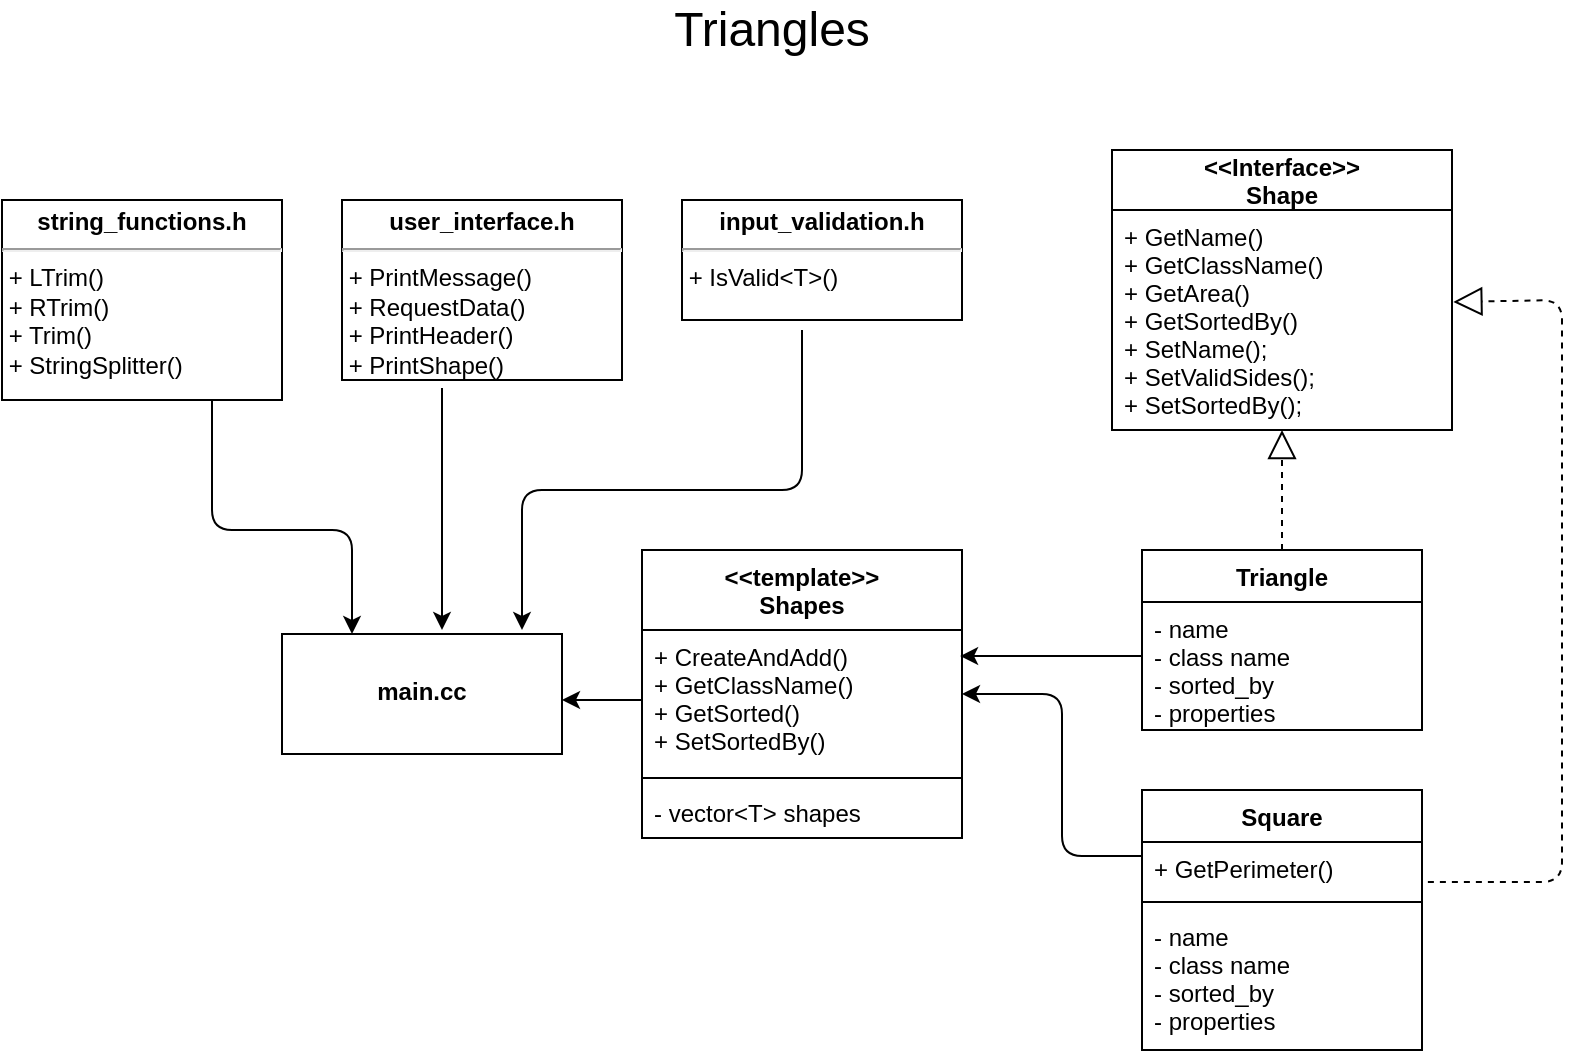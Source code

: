 <mxfile version="13.10.4" type="device"><diagram id="fqArn9tHnKa6gkgeqvPr" name="Page-1"><mxGraphModel dx="1422" dy="762" grid="1" gridSize="10" guides="1" tooltips="1" connect="1" arrows="1" fold="1" page="1" pageScale="1" pageWidth="850" pageHeight="1100" math="0" shadow="0"><root><mxCell id="0"/><mxCell id="1" parent="0"/><mxCell id="iPUSJtCfWhJ6ScYH9Cvl-1" value="&lt;font style=&quot;font-size: 24px&quot;&gt;Triangles&lt;/font&gt;" style="text;html=1;strokeColor=none;fillColor=none;align=center;verticalAlign=middle;whiteSpace=wrap;rounded=0;" parent="1" vertex="1"><mxGeometry x="405" y="70" width="40" height="20" as="geometry"/></mxCell><mxCell id="iPUSJtCfWhJ6ScYH9Cvl-6" value="Triangle" style="swimlane;fontStyle=1;childLayout=stackLayout;horizontal=1;startSize=26;fillColor=none;horizontalStack=0;resizeParent=1;resizeParentMax=0;resizeLast=0;collapsible=1;marginBottom=0;" parent="1" vertex="1"><mxGeometry x="610" y="340" width="140" height="90" as="geometry"/></mxCell><mxCell id="iPUSJtCfWhJ6ScYH9Cvl-7" value="- name&#10;- class name&#10;- sorted_by&#10;- properties" style="text;strokeColor=none;fillColor=none;align=left;verticalAlign=top;spacingLeft=4;spacingRight=4;overflow=hidden;rotatable=0;points=[[0,0.5],[1,0.5]];portConstraint=eastwest;" parent="iPUSJtCfWhJ6ScYH9Cvl-6" vertex="1"><mxGeometry y="26" width="140" height="64" as="geometry"/></mxCell><mxCell id="iPUSJtCfWhJ6ScYH9Cvl-10" value="" style="endArrow=block;dashed=1;endFill=0;endSize=12;html=1;exitX=0.5;exitY=0;exitDx=0;exitDy=0;" parent="1" source="iPUSJtCfWhJ6ScYH9Cvl-6" edge="1"><mxGeometry width="160" relative="1" as="geometry"><mxPoint x="340" y="380" as="sourcePoint"/><mxPoint x="680" y="280" as="targetPoint"/></mxGeometry></mxCell><mxCell id="iPUSJtCfWhJ6ScYH9Cvl-11" value="&lt;&lt;template&gt;&gt;&#10;Shapes" style="swimlane;fontStyle=1;align=center;verticalAlign=top;childLayout=stackLayout;horizontal=1;startSize=40;horizontalStack=0;resizeParent=1;resizeParentMax=0;resizeLast=0;collapsible=1;marginBottom=0;" parent="1" vertex="1"><mxGeometry x="360" y="340" width="160" height="144" as="geometry"/></mxCell><mxCell id="iPUSJtCfWhJ6ScYH9Cvl-12" value="+ CreateAndAdd()&#10;+ GetClassName()&#10;+ GetSorted()&#10;+ SetSortedBy()" style="text;strokeColor=none;fillColor=none;align=left;verticalAlign=top;spacingLeft=4;spacingRight=4;overflow=hidden;rotatable=0;points=[[0,0.5],[1,0.5]];portConstraint=eastwest;" parent="iPUSJtCfWhJ6ScYH9Cvl-11" vertex="1"><mxGeometry y="40" width="160" height="70" as="geometry"/></mxCell><mxCell id="iPUSJtCfWhJ6ScYH9Cvl-13" value="" style="line;strokeWidth=1;fillColor=none;align=left;verticalAlign=middle;spacingTop=-1;spacingLeft=3;spacingRight=3;rotatable=0;labelPosition=right;points=[];portConstraint=eastwest;" parent="iPUSJtCfWhJ6ScYH9Cvl-11" vertex="1"><mxGeometry y="110" width="160" height="8" as="geometry"/></mxCell><mxCell id="iPUSJtCfWhJ6ScYH9Cvl-14" value="- vector&lt;T&gt; shapes&#10;" style="text;strokeColor=none;fillColor=none;align=left;verticalAlign=top;spacingLeft=4;spacingRight=4;overflow=hidden;rotatable=0;points=[[0,0.5],[1,0.5]];portConstraint=eastwest;" parent="iPUSJtCfWhJ6ScYH9Cvl-11" vertex="1"><mxGeometry y="118" width="160" height="26" as="geometry"/></mxCell><mxCell id="iPUSJtCfWhJ6ScYH9Cvl-19" value="" style="endArrow=block;dashed=1;endFill=0;endSize=12;html=1;entryX=1.004;entryY=0.418;entryDx=0;entryDy=0;entryPerimeter=0;exitX=1.021;exitY=0.769;exitDx=0;exitDy=0;exitPerimeter=0;" parent="1" source="VE6An1rYoV8fUdOskHmc-2" target="o7RSR543y5WHJrxcamXd-2" edge="1"><mxGeometry width="160" relative="1" as="geometry"><mxPoint x="766" y="506" as="sourcePoint"/><mxPoint x="760" y="214.727" as="targetPoint"/><Array as="points"><mxPoint x="820" y="506"/><mxPoint x="820" y="320"/><mxPoint x="820" y="215"/></Array></mxGeometry></mxCell><mxCell id="iPUSJtCfWhJ6ScYH9Cvl-20" value="" style="endArrow=classic;;html=1;" parent="1" edge="1"><mxGeometry width="50" height="50" relative="1" as="geometry"><mxPoint x="610" y="493" as="sourcePoint"/><mxPoint x="520" y="412" as="targetPoint"/><Array as="points"><mxPoint x="570" y="493"/><mxPoint x="570" y="412"/></Array></mxGeometry></mxCell><mxCell id="iPUSJtCfWhJ6ScYH9Cvl-21" value="" style="endArrow=classic;html=1;entryX=0.994;entryY=0.808;entryDx=0;entryDy=0;exitX=0;exitY=0.038;exitDx=0;exitDy=0;exitPerimeter=0;entryPerimeter=0;sketch=0;" parent="1" edge="1"><mxGeometry width="50" height="50" relative="1" as="geometry"><mxPoint x="610" y="392.988" as="sourcePoint"/><mxPoint x="519.04" y="393.008" as="targetPoint"/></mxGeometry></mxCell><mxCell id="o7RSR543y5WHJrxcamXd-1" value="&lt;&lt;Interface&gt;&gt;&#10;Shape" style="swimlane;fontStyle=1;childLayout=stackLayout;horizontal=1;startSize=30;fillColor=none;horizontalStack=0;resizeParent=1;resizeParentMax=0;resizeLast=0;collapsible=1;marginBottom=0;" parent="1" vertex="1"><mxGeometry x="595" y="140" width="170" height="140" as="geometry"/></mxCell><mxCell id="o7RSR543y5WHJrxcamXd-2" value="+ GetName()&#10;+ GetClassName()&#10;+ GetArea()&#10;+ GetSortedBy() &#10;+ SetName();&#10;+ SetValidSides();&#10;+ SetSortedBy();" style="text;strokeColor=none;fillColor=none;align=left;verticalAlign=top;spacingLeft=4;spacingRight=4;overflow=hidden;rotatable=0;points=[[0,0.5],[1,0.5]];portConstraint=eastwest;" parent="o7RSR543y5WHJrxcamXd-1" vertex="1"><mxGeometry y="30" width="170" height="110" as="geometry"/></mxCell><mxCell id="o7RSR543y5WHJrxcamXd-6" value="&lt;p style=&quot;margin: 0px ; margin-top: 4px ; text-align: center&quot;&gt;&lt;b&gt;input_validation.h&lt;/b&gt;&lt;/p&gt;&lt;hr&gt;&amp;nbsp;+ IsValid&amp;lt;T&amp;gt;()" style="verticalAlign=top;align=left;overflow=fill;fontSize=12;fontFamily=Helvetica;html=1;" parent="1" vertex="1"><mxGeometry x="380" y="165" width="140" height="60" as="geometry"/></mxCell><mxCell id="o7RSR543y5WHJrxcamXd-7" value="&lt;p style=&quot;margin: 0px ; margin-top: 4px ; text-align: center&quot;&gt;&lt;b&gt;user_interface.h&lt;/b&gt;&lt;/p&gt;&lt;hr&gt;&amp;nbsp;+ PrintMessage()&lt;br&gt;&amp;nbsp;+ RequestData()&lt;br&gt;&amp;nbsp;+ PrintHeader()&lt;br&gt;&amp;nbsp;+ PrintShape()" style="verticalAlign=top;align=left;overflow=fill;fontSize=12;fontFamily=Helvetica;html=1;" parent="1" vertex="1"><mxGeometry x="210" y="165" width="140" height="90" as="geometry"/></mxCell><mxCell id="o7RSR543y5WHJrxcamXd-8" value="&lt;p style=&quot;margin: 0px ; margin-top: 4px ; text-align: center&quot;&gt;&lt;b&gt;string_functions.h&lt;/b&gt;&lt;/p&gt;&lt;hr&gt;&amp;nbsp;+ LTrim()&lt;br&gt;&amp;nbsp;+ RTrim()&lt;br&gt;&amp;nbsp;+ Trim()&lt;br&gt;&amp;nbsp;+ StringSplitter()" style="verticalAlign=top;align=left;overflow=fill;fontSize=12;fontFamily=Helvetica;html=1;" parent="1" vertex="1"><mxGeometry x="40" y="165" width="140" height="100" as="geometry"/></mxCell><mxCell id="o7RSR543y5WHJrxcamXd-9" value="&lt;p style=&quot;margin: 0px ; margin-top: 4px ; text-align: center&quot;&gt;&lt;b&gt;&lt;br&gt;&lt;/b&gt;&lt;/p&gt;&lt;p style=&quot;margin: 0px ; margin-top: 4px ; text-align: center&quot;&gt;&lt;b&gt;main.cc&lt;/b&gt;&lt;/p&gt;" style="verticalAlign=top;align=left;overflow=fill;fontSize=12;fontFamily=Helvetica;html=1;" parent="1" vertex="1"><mxGeometry x="180" y="382" width="140" height="60" as="geometry"/></mxCell><mxCell id="o7RSR543y5WHJrxcamXd-12" value="" style="endArrow=classic;html=1;" parent="1" edge="1"><mxGeometry width="50" height="50" relative="1" as="geometry"><mxPoint x="440" y="230" as="sourcePoint"/><mxPoint x="300" y="380" as="targetPoint"/><Array as="points"><mxPoint x="440" y="310"/><mxPoint x="300" y="310"/></Array></mxGeometry></mxCell><mxCell id="o7RSR543y5WHJrxcamXd-14" value="" style="endArrow=classic;html=1;" parent="1" edge="1"><mxGeometry width="50" height="50" relative="1" as="geometry"><mxPoint x="260" y="259" as="sourcePoint"/><mxPoint x="260" y="380" as="targetPoint"/></mxGeometry></mxCell><mxCell id="o7RSR543y5WHJrxcamXd-15" value="" style="endArrow=classic;html=1;entryX=0.25;entryY=0;entryDx=0;entryDy=0;exitX=0.75;exitY=1;exitDx=0;exitDy=0;" parent="1" source="o7RSR543y5WHJrxcamXd-8" target="o7RSR543y5WHJrxcamXd-9" edge="1"><mxGeometry width="50" height="50" relative="1" as="geometry"><mxPoint x="150" y="360" as="sourcePoint"/><mxPoint x="200" y="310" as="targetPoint"/><Array as="points"><mxPoint x="145" y="330"/><mxPoint x="215" y="330"/></Array></mxGeometry></mxCell><mxCell id="o7RSR543y5WHJrxcamXd-16" value="" style="endArrow=classic;html=1;exitX=0;exitY=0.5;exitDx=0;exitDy=0;" parent="1" source="iPUSJtCfWhJ6ScYH9Cvl-12" edge="1"><mxGeometry width="50" height="50" relative="1" as="geometry"><mxPoint x="90" y="450" as="sourcePoint"/><mxPoint x="320" y="415" as="targetPoint"/></mxGeometry></mxCell><mxCell id="VE6An1rYoV8fUdOskHmc-1" value="Square" style="swimlane;fontStyle=1;align=center;verticalAlign=top;childLayout=stackLayout;horizontal=1;startSize=26;horizontalStack=0;resizeParent=1;resizeParentMax=0;resizeLast=0;collapsible=1;marginBottom=0;" vertex="1" parent="1"><mxGeometry x="610" y="460" width="140" height="130" as="geometry"/></mxCell><mxCell id="VE6An1rYoV8fUdOskHmc-2" value="+ GetPerimeter()" style="text;strokeColor=none;fillColor=none;align=left;verticalAlign=top;spacingLeft=4;spacingRight=4;overflow=hidden;rotatable=0;points=[[0,0.5],[1,0.5]];portConstraint=eastwest;" vertex="1" parent="VE6An1rYoV8fUdOskHmc-1"><mxGeometry y="26" width="140" height="26" as="geometry"/></mxCell><mxCell id="VE6An1rYoV8fUdOskHmc-3" value="" style="line;strokeWidth=1;fillColor=none;align=left;verticalAlign=middle;spacingTop=-1;spacingLeft=3;spacingRight=3;rotatable=0;labelPosition=right;points=[];portConstraint=eastwest;" vertex="1" parent="VE6An1rYoV8fUdOskHmc-1"><mxGeometry y="52" width="140" height="8" as="geometry"/></mxCell><mxCell id="VE6An1rYoV8fUdOskHmc-4" value="- name&#10;- class name&#10;- sorted_by&#10;- properties" style="text;strokeColor=none;fillColor=none;align=left;verticalAlign=top;spacingLeft=4;spacingRight=4;overflow=hidden;rotatable=0;points=[[0,0.5],[1,0.5]];portConstraint=eastwest;" vertex="1" parent="VE6An1rYoV8fUdOskHmc-1"><mxGeometry y="60" width="140" height="70" as="geometry"/></mxCell></root></mxGraphModel></diagram></mxfile>